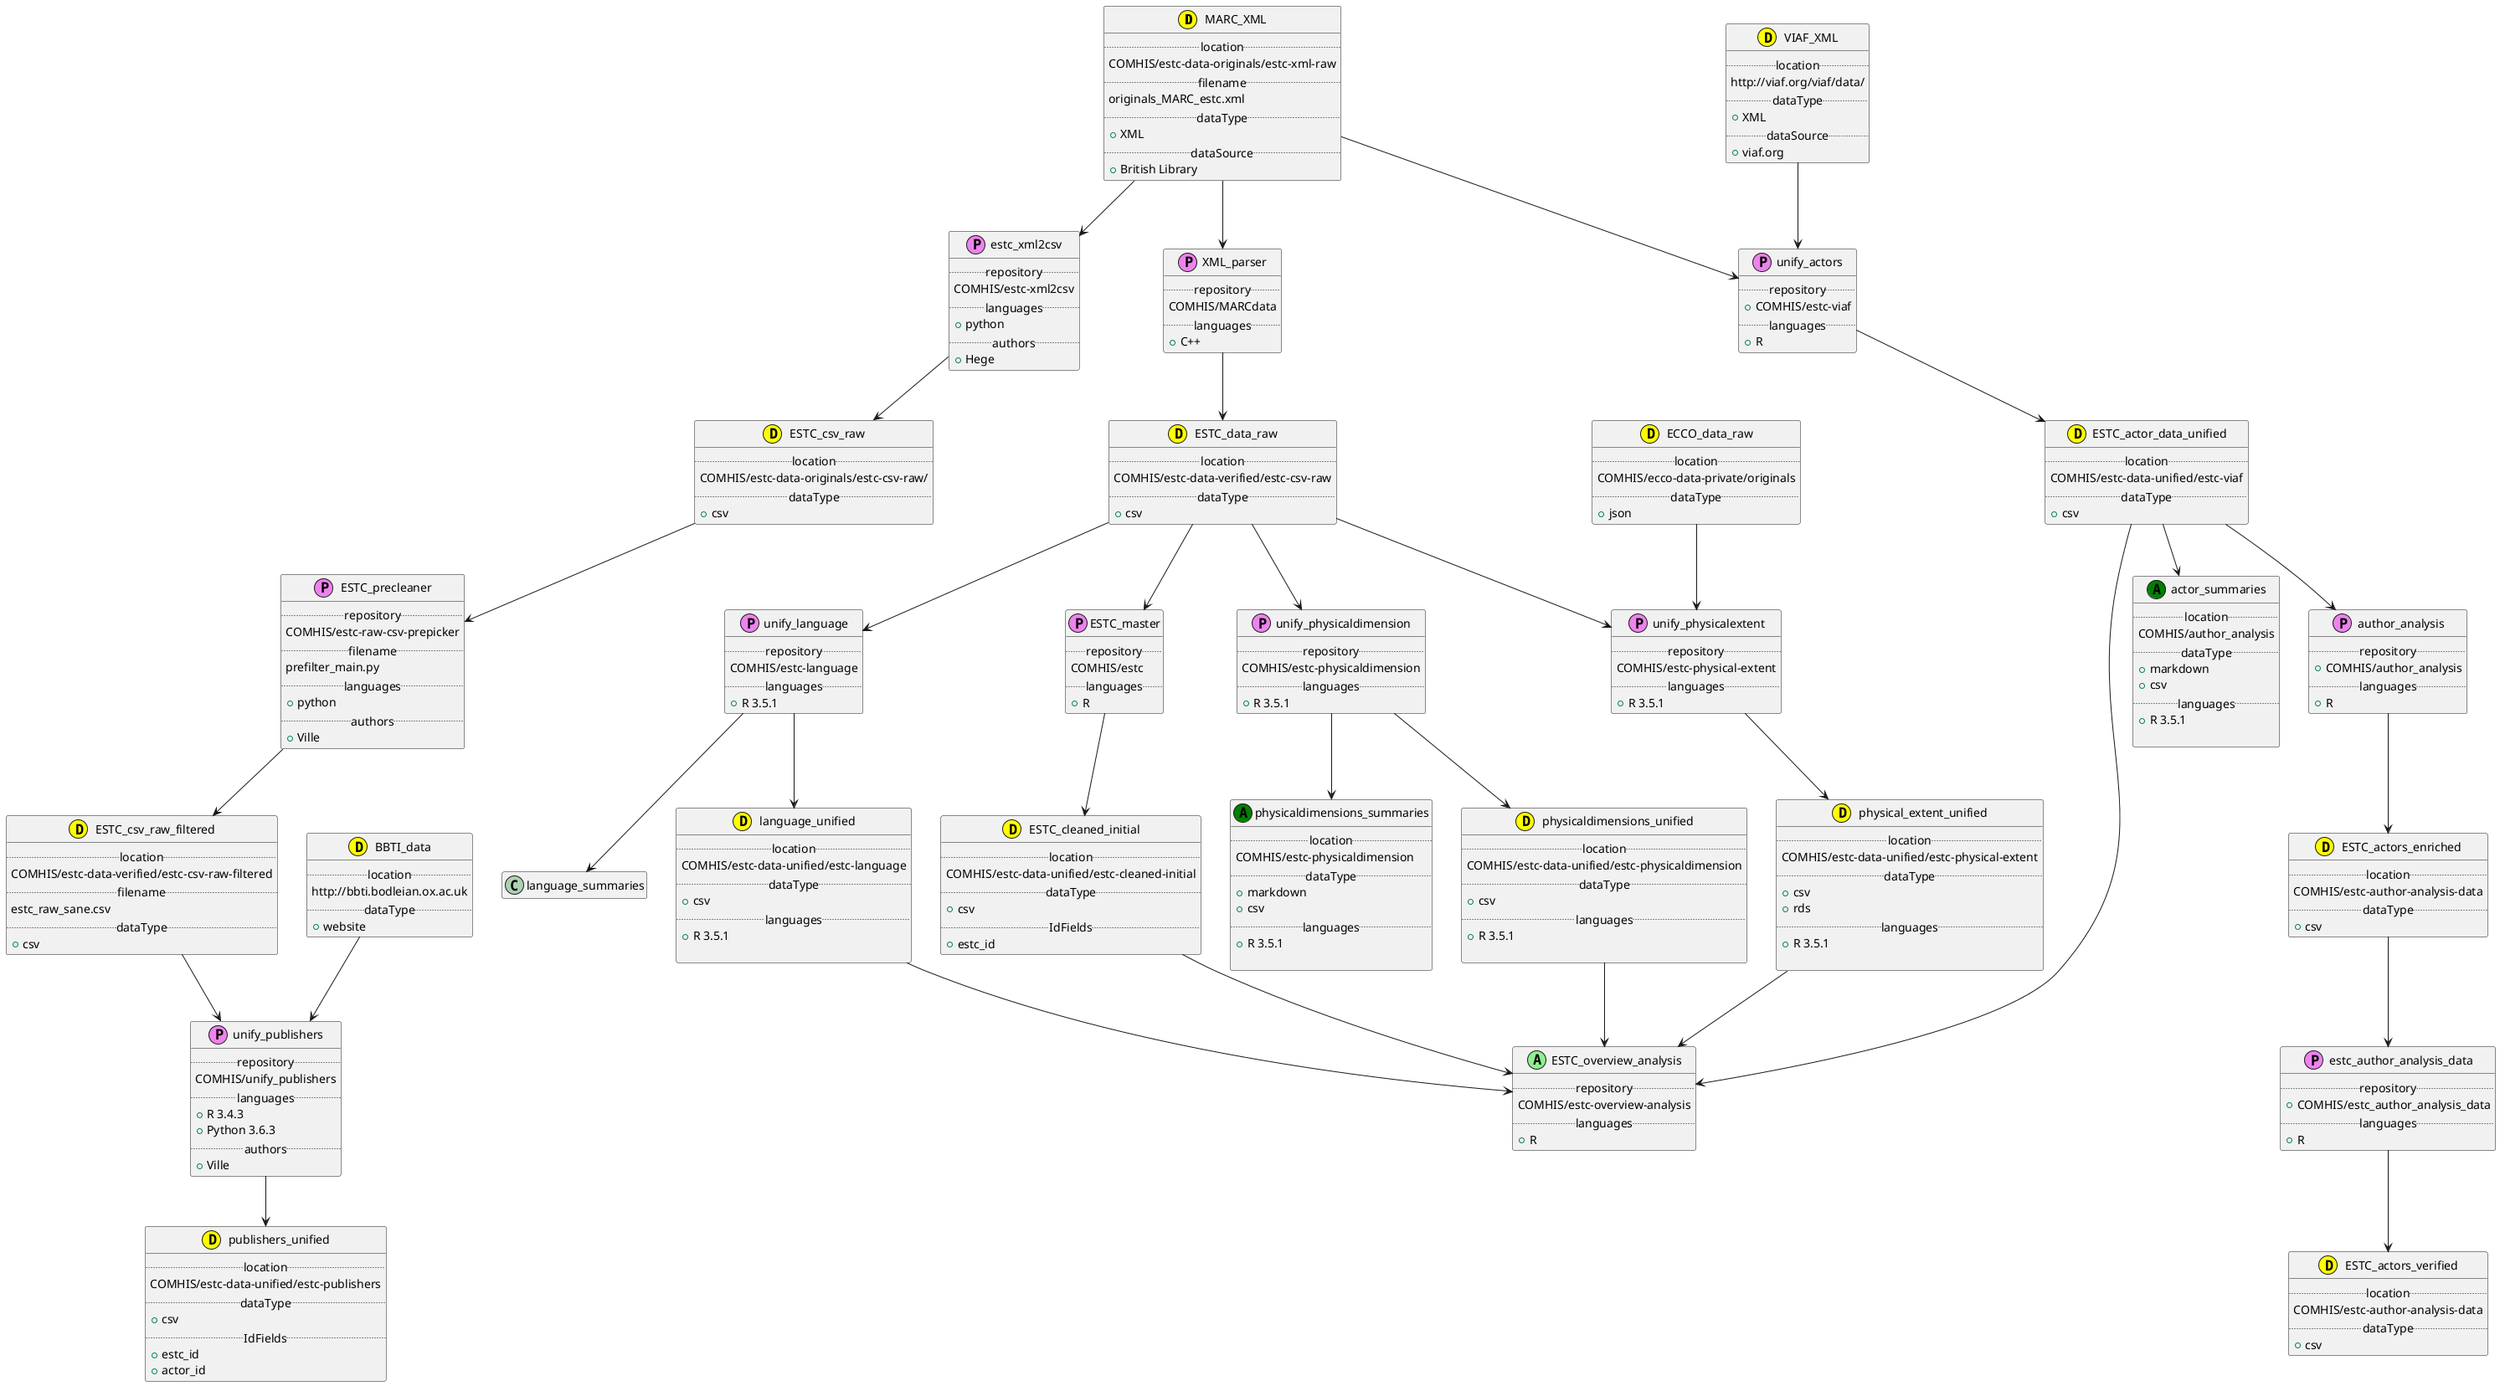 @startuml
' the image is built with https://github.com/jvantuyl/sublime_diagram_plugin
' sublimeText -plugin
' below code is PlantUML -standard (http://plantuml.com/)
' alt-m to build

' --- datasets ---
class MARC_XML << (D,yellow) >> {
    .. location ..
    COMHIS/estc-data-originals/estc-xml-raw
    .. filename ..
    originals_MARC_estc.xml
    .. dataType ..
    + XML
    .. dataSource ..
    + British Library
}

class ESTC_csv_raw << (D,yellow) >> {
    .. location ..
    COMHIS/estc-data-originals/estc-csv-raw/
    .. dataType ..
    + csv
}

class ESTC_csv_raw_filtered << (D,yellow) >> {
    .. location ..
    COMHIS/estc-data-verified/estc-csv-raw-filtered
    .. filename ..
    estc_raw_sane.csv
    .. dataType ..
    + csv
}

class ESTC_data_raw << (D,yellow) >> {
    .. location ..
    COMHIS/estc-data-verified/estc-csv-raw
    .. dataType ..
    + csv
}

class ESTC_cleaned_initial << (D,yellow) >> {
    .. location ..
    COMHIS/estc-data-unified/estc-cleaned-initial
    .. dataType ..
    + csv
    .. IdFields ..
    + estc_id
}

class publishers_unified << (D,yellow) >> {
    .. location ..
    COMHIS/estc-data-unified/estc-publishers
    .. dataType ..
    + csv
    .. IdFields ..
    + estc_id
    + actor_id
}

class physicaldimensions_unified << (D,yellow) >> {
    .. location ..
    COMHIS/estc-data-unified/estc-physicaldimension
    .. dataType ..
    + csv
    .. languages ..
    + R 3.5.1
    
}

class language_unified << (D,yellow) >> {
    .. location ..
    COMHIS/estc-data-unified/estc-language
    .. dataType ..
    + csv
    .. languages ..
    + R 3.5.1
    
}

class physicaldimensions_summaries << (A,green) >> {
    .. location ..
    COMHIS/estc-physicaldimension
    .. dataType ..
    + markdown
    + csv    
    .. languages ..
    + R 3.5.1
    
}

class actor_summaries << (A,green) >> {
    .. location ..
    COMHIS/author_analysis
    .. dataType ..
    + markdown
    + csv    
    .. languages ..
    + R 3.5.1
    
}

class physical_extent_unified << (D,yellow) >> {
    .. location ..
    COMHIS/estc-data-unified/estc-physical-extent
    .. dataType ..
    + csv
    + rds
    .. languages ..
    + R 3.5.1
    
}

class ESTC_actor_data_unified << (D,yellow) >> {
    .. location ..
    COMHIS/estc-data-unified/estc-viaf
    .. dataType ..
    + csv
}

class BBTI_data << (D,yellow) >> {
    .. location ..
    http://bbti.bodleian.ox.ac.uk
    .. dataType ..
    + website
}

class VIAF_XML << (D,yellow) >> {
    .. location ..
    http://viaf.org/viaf/data/
    .. dataType ..
    + XML
    .. dataSource ..
    + viaf.org
}

class ECCO_data_raw << (D,yellow) >> {
    .. location ..
    COMHIS/ecco-data-private/originals
    .. dataType ..
    + json
}

'  --- data processing scripts ---
class XML_parser << (P,violet) >> {
    .. repository ..
    COMHIS/MARCdata
    .. languages ..
    + C++
}

class estc_xml2csv << (P,violet) >> {
    .. repository ..
    COMHIS/estc-xml2csv
    .. languages ..
    + python
    .. authors ..
    + Hege
}

class ESTC_precleaner << (P,violet) >> {
    .. repository ..
    COMHIS/estc-raw-csv-prepicker
    .. filename ..
    prefilter_main.py
    .. languages ..
    + python
    .. authors ..
    + Ville
}

class ESTC_master << (P,violet) >> {
    .. repository ..
    COMHIS/estc
    .. languages ..
    + R
}

class unify_publishers << (P,violet) >> {
    .. repository ..
    COMHIS/unify_publishers
    .. languages ..
    + R 3.4.3
    + Python 3.6.3
    .. authors ..
    + Ville
}

class unify_physicaldimension << (P,violet) >> {
    .. repository ..
    COMHIS/estc-physicaldimension
    .. languages ..
    + R 3.5.1
}

class unify_physicalextent << (P,violet) >> {
    .. repository ..
    COMHIS/estc-physical-extent
    .. languages ..
    + R 3.5.1
}


class unify_language << (P,violet) >> {
    .. repository ..
    COMHIS/estc-language
    .. languages ..
    + R 3.5.1
}


' --- analysis scripts ---
class ESTC_overview_analysis << (A,lightgreen) >> {
    .. repository ..
    COMHIS/estc-overview-analysis
    .. languages ..
    + R
}


' Mark's boxes
class unify_actors << (P,violet) >> {
    .. repository ..
    + COMHIS/estc-viaf
    .. languages ..
    + R
}

class author_analysis << (P,violet) >> {
    .. repository ..
    + COMHIS/author_analysis
    .. languages ..
    + R
}

class estc_author_analysis_data << (P,violet) >> {
    .. repository ..
    + COMHIS/estc_author_analysis_data
    .. languages ..
    + R
}

class ESTC_actors_enriched << (D,yellow) >> {
    .. location ..
    COMHIS/estc-author-analysis-data
    .. dataType ..
    + csv
}

class ESTC_actors_verified << (D,yellow) >> {
    .. location ..
    COMHIS/estc-author-analysis-data
    .. dataType ..
    + csv
}

' Authors (and other actors)
VIAF_XML --> unify_actors
MARC_XML --> unify_actors
unify_actors --> ESTC_actor_data_unified
ESTC_actor_data_unified --> actor_summaries
ESTC_actor_data_unified --> author_analysis
author_analysis --> ESTC_actors_enriched
ESTC_actors_enriched --> estc_author_analysis_data
estc_author_analysis_data --> ESTC_actors_verified

' raw data wrangling
MARC_XML --> XML_parser
XML_parser --> ESTC_data_raw

MARC_XML --> estc_xml2csv
estc_xml2csv --> ESTC_csv_raw

ESTC_csv_raw --> ESTC_precleaner
ESTC_precleaner --> ESTC_csv_raw_filtered

ESTC_data_raw --> ESTC_master
ESTC_master --> ESTC_cleaned_initial

' Publishers
ESTC_csv_raw_filtered --> unify_publishers
BBTI_data --> unify_publishers
unify_publishers --> publishers_unified

' Physical dimension
ESTC_data_raw --> unify_physicaldimension
unify_physicaldimension --> physicaldimensions_summaries
unify_physicaldimension --> physicaldimensions_unified

' Language
ESTC_data_raw --> unify_language
unify_language --> language_summaries
unify_language --> language_unified


' Physical extent
ESTC_data_raw --> unify_physicalextent
ECCO_data_raw --> unify_physicalextent
unify_physicalextent --> physical_extent_unified

' Analysis
ESTC_cleaned_initial --> ESTC_overview_analysis
physicaldimensions_unified --> ESTC_overview_analysis
physical_extent_unified --> ESTC_overview_analysis
language_unified --> ESTC_overview_analysis
ESTC_actor_data_unified --> ESTC_overview_analysis


hide empty members
' hide circle
@enduml
